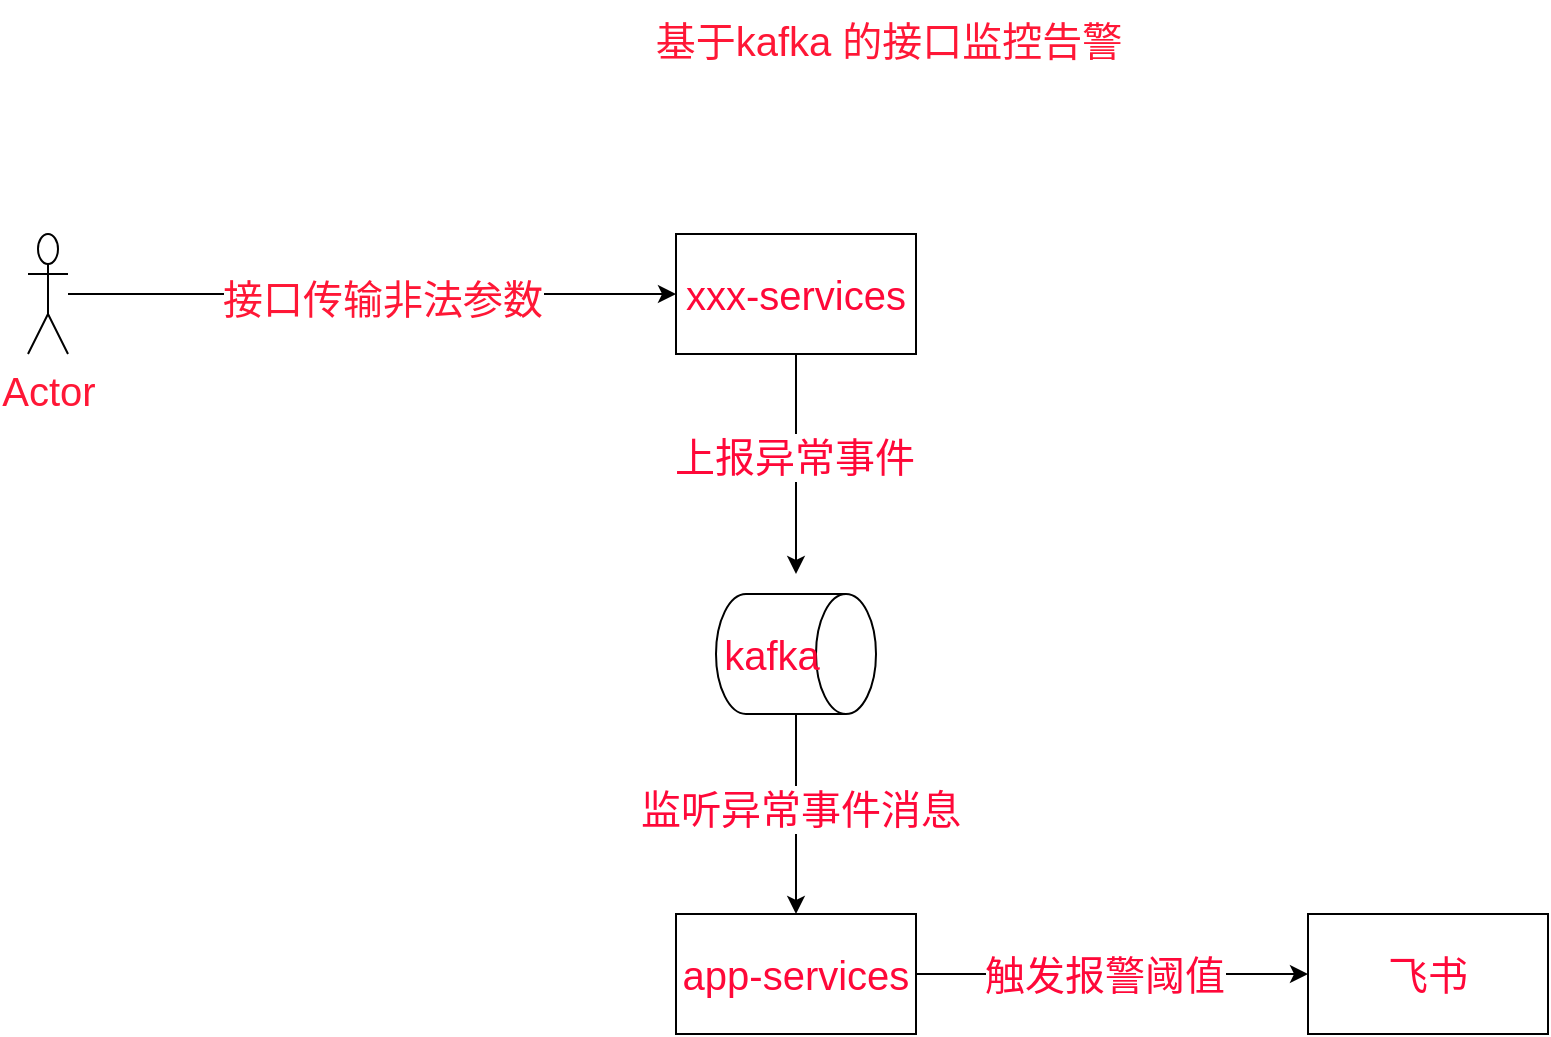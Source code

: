 <mxfile version="21.6.1" type="device">
  <diagram name="第 1 页" id="S-5Kea-OTjHteNc5SA1U">
    <mxGraphModel dx="2069" dy="878" grid="1" gridSize="10" guides="1" tooltips="1" connect="1" arrows="1" fold="1" page="1" pageScale="1" pageWidth="827" pageHeight="1169" math="0" shadow="0">
      <root>
        <mxCell id="0" />
        <mxCell id="1" parent="0" />
        <mxCell id="k9_Uz92mv6PH36y3GLMy-9" style="edgeStyle=orthogonalEdgeStyle;rounded=0;orthogonalLoop=1;jettySize=auto;html=1;exitX=0.5;exitY=1;exitDx=0;exitDy=0;fontFamily=Helvetica;fontSize=20;fontColor=#FF0839;" edge="1" parent="1" source="k9_Uz92mv6PH36y3GLMy-1">
          <mxGeometry relative="1" as="geometry">
            <mxPoint x="374" y="340" as="targetPoint" />
          </mxGeometry>
        </mxCell>
        <mxCell id="k9_Uz92mv6PH36y3GLMy-13" value="上报异常事件" style="edgeLabel;html=1;align=center;verticalAlign=middle;resizable=0;points=[];fontSize=20;fontFamily=Helvetica;fontColor=#FF0839;" vertex="1" connectable="0" parent="k9_Uz92mv6PH36y3GLMy-9">
          <mxGeometry x="-0.077" y="-1" relative="1" as="geometry">
            <mxPoint as="offset" />
          </mxGeometry>
        </mxCell>
        <mxCell id="k9_Uz92mv6PH36y3GLMy-1" value="xxx-services" style="rounded=0;whiteSpace=wrap;html=1;fontSize=20;fontColor=#FF0839;" vertex="1" parent="1">
          <mxGeometry x="314" y="170" width="120" height="60" as="geometry" />
        </mxCell>
        <mxCell id="k9_Uz92mv6PH36y3GLMy-2" value="基于kafka 的接口监控告警" style="text;html=1;align=center;verticalAlign=middle;resizable=0;points=[];autosize=1;strokeColor=none;fillColor=none;fontSize=20;fontColor=#FF1736;" vertex="1" parent="1">
          <mxGeometry x="290" y="53" width="260" height="40" as="geometry" />
        </mxCell>
        <mxCell id="k9_Uz92mv6PH36y3GLMy-6" style="edgeStyle=orthogonalEdgeStyle;rounded=0;orthogonalLoop=1;jettySize=auto;html=1;fontFamily=Helvetica;fontSize=20;fontColor=#FF1736;" edge="1" parent="1" source="k9_Uz92mv6PH36y3GLMy-3" target="k9_Uz92mv6PH36y3GLMy-1">
          <mxGeometry relative="1" as="geometry" />
        </mxCell>
        <mxCell id="k9_Uz92mv6PH36y3GLMy-7" value="接口传输非法参数" style="edgeLabel;html=1;align=center;verticalAlign=middle;resizable=0;points=[];fontSize=20;fontFamily=Helvetica;fontColor=#FF1736;" vertex="1" connectable="0" parent="k9_Uz92mv6PH36y3GLMy-6">
          <mxGeometry x="0.029" y="-2" relative="1" as="geometry">
            <mxPoint as="offset" />
          </mxGeometry>
        </mxCell>
        <mxCell id="k9_Uz92mv6PH36y3GLMy-3" value="Actor" style="shape=umlActor;verticalLabelPosition=bottom;verticalAlign=top;html=1;outlineConnect=0;fontFamily=Helvetica;fontSize=20;fontColor=#FF1736;fillColor=none;gradientColor=none;" vertex="1" parent="1">
          <mxGeometry x="-10" y="170" width="20" height="60" as="geometry" />
        </mxCell>
        <mxCell id="k9_Uz92mv6PH36y3GLMy-11" style="edgeStyle=orthogonalEdgeStyle;rounded=0;orthogonalLoop=1;jettySize=auto;html=1;exitX=1;exitY=0.5;exitDx=0;exitDy=0;exitPerimeter=0;fontFamily=Helvetica;fontSize=20;fontColor=#FF0839;" edge="1" parent="1" source="k9_Uz92mv6PH36y3GLMy-8" target="k9_Uz92mv6PH36y3GLMy-10">
          <mxGeometry relative="1" as="geometry" />
        </mxCell>
        <mxCell id="k9_Uz92mv6PH36y3GLMy-12" value="监听异常事件消息" style="edgeLabel;html=1;align=center;verticalAlign=middle;resizable=0;points=[];fontSize=20;fontFamily=Helvetica;fontColor=#FF0839;" vertex="1" connectable="0" parent="k9_Uz92mv6PH36y3GLMy-11">
          <mxGeometry x="-0.06" y="2" relative="1" as="geometry">
            <mxPoint as="offset" />
          </mxGeometry>
        </mxCell>
        <mxCell id="k9_Uz92mv6PH36y3GLMy-8" value="kafka" style="shape=cylinder3;whiteSpace=wrap;html=1;boundedLbl=1;backgroundOutline=1;size=15;rounded=0;strokeColor=default;fontFamily=Helvetica;fontSize=20;fontColor=#FF0839;fillColor=default;direction=south;" vertex="1" parent="1">
          <mxGeometry x="334" y="350" width="80" height="60" as="geometry" />
        </mxCell>
        <mxCell id="k9_Uz92mv6PH36y3GLMy-15" style="edgeStyle=orthogonalEdgeStyle;rounded=0;orthogonalLoop=1;jettySize=auto;html=1;exitX=1;exitY=0.5;exitDx=0;exitDy=0;entryX=0;entryY=0.5;entryDx=0;entryDy=0;fontFamily=Helvetica;fontSize=20;fontColor=#FF0839;" edge="1" parent="1" source="k9_Uz92mv6PH36y3GLMy-10" target="k9_Uz92mv6PH36y3GLMy-14">
          <mxGeometry relative="1" as="geometry" />
        </mxCell>
        <mxCell id="k9_Uz92mv6PH36y3GLMy-16" value="触发报警阈值" style="edgeLabel;html=1;align=center;verticalAlign=middle;resizable=0;points=[];fontSize=20;fontFamily=Helvetica;fontColor=#FF0839;" vertex="1" connectable="0" parent="k9_Uz92mv6PH36y3GLMy-15">
          <mxGeometry x="-0.041" relative="1" as="geometry">
            <mxPoint as="offset" />
          </mxGeometry>
        </mxCell>
        <mxCell id="k9_Uz92mv6PH36y3GLMy-10" value="app-services" style="rounded=0;whiteSpace=wrap;html=1;strokeColor=default;fontFamily=Helvetica;fontSize=20;fontColor=#FF0839;fillColor=default;" vertex="1" parent="1">
          <mxGeometry x="314" y="510" width="120" height="60" as="geometry" />
        </mxCell>
        <mxCell id="k9_Uz92mv6PH36y3GLMy-14" value="飞书" style="rounded=0;whiteSpace=wrap;html=1;strokeColor=default;fontFamily=Helvetica;fontSize=20;fontColor=#FF0839;fillColor=default;" vertex="1" parent="1">
          <mxGeometry x="630" y="510" width="120" height="60" as="geometry" />
        </mxCell>
      </root>
    </mxGraphModel>
  </diagram>
</mxfile>
